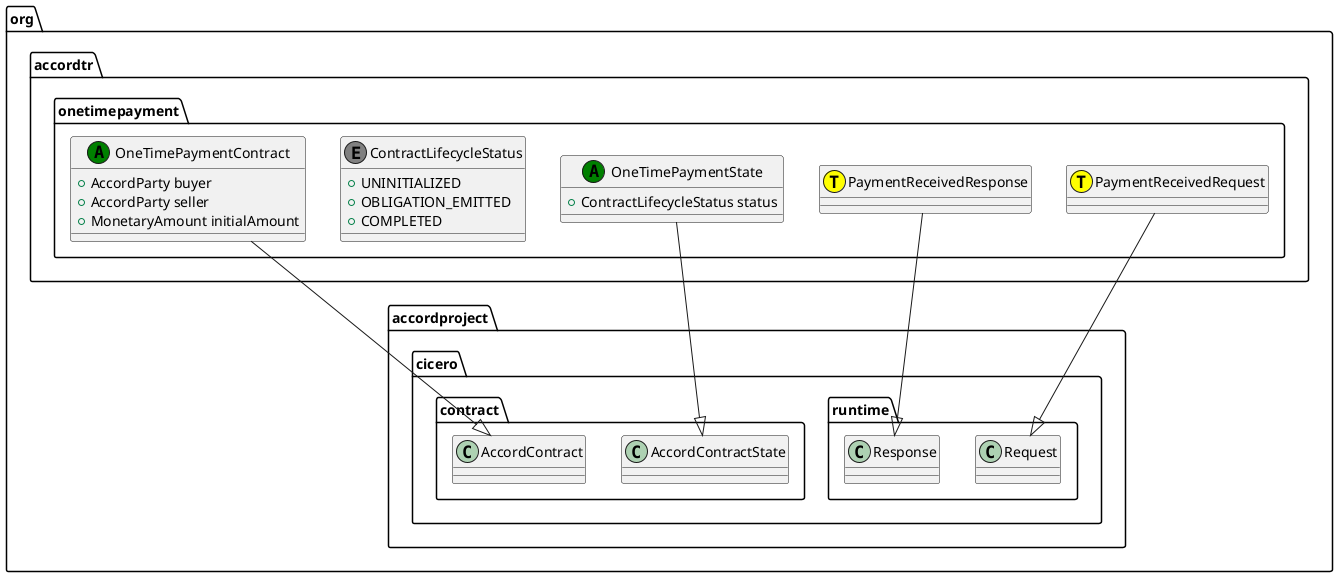 @startuml
class org.accordtr.onetimepayment.PaymentReceivedRequest << (T,yellow) >> {
}
org.accordtr.onetimepayment.PaymentReceivedRequest --|> org.accordproject.cicero.runtime.Request
class org.accordtr.onetimepayment.PaymentReceivedResponse << (T,yellow) >> {
}
org.accordtr.onetimepayment.PaymentReceivedResponse --|> org.accordproject.cicero.runtime.Response
class org.accordtr.onetimepayment.OneTimePaymentState << (A,green) >> {
   + ContractLifecycleStatus status
}
org.accordtr.onetimepayment.OneTimePaymentState --|> org.accordproject.cicero.contract.AccordContractState
class org.accordtr.onetimepayment.ContractLifecycleStatus << (E,grey) >> {
   + UNINITIALIZED
   + OBLIGATION_EMITTED
   + COMPLETED
}
class org.accordtr.onetimepayment.OneTimePaymentContract << (A,green) >> {
   + AccordParty buyer
   + AccordParty seller
   + MonetaryAmount initialAmount
}
org.accordtr.onetimepayment.OneTimePaymentContract --|> org.accordproject.cicero.contract.AccordContract
@enduml
